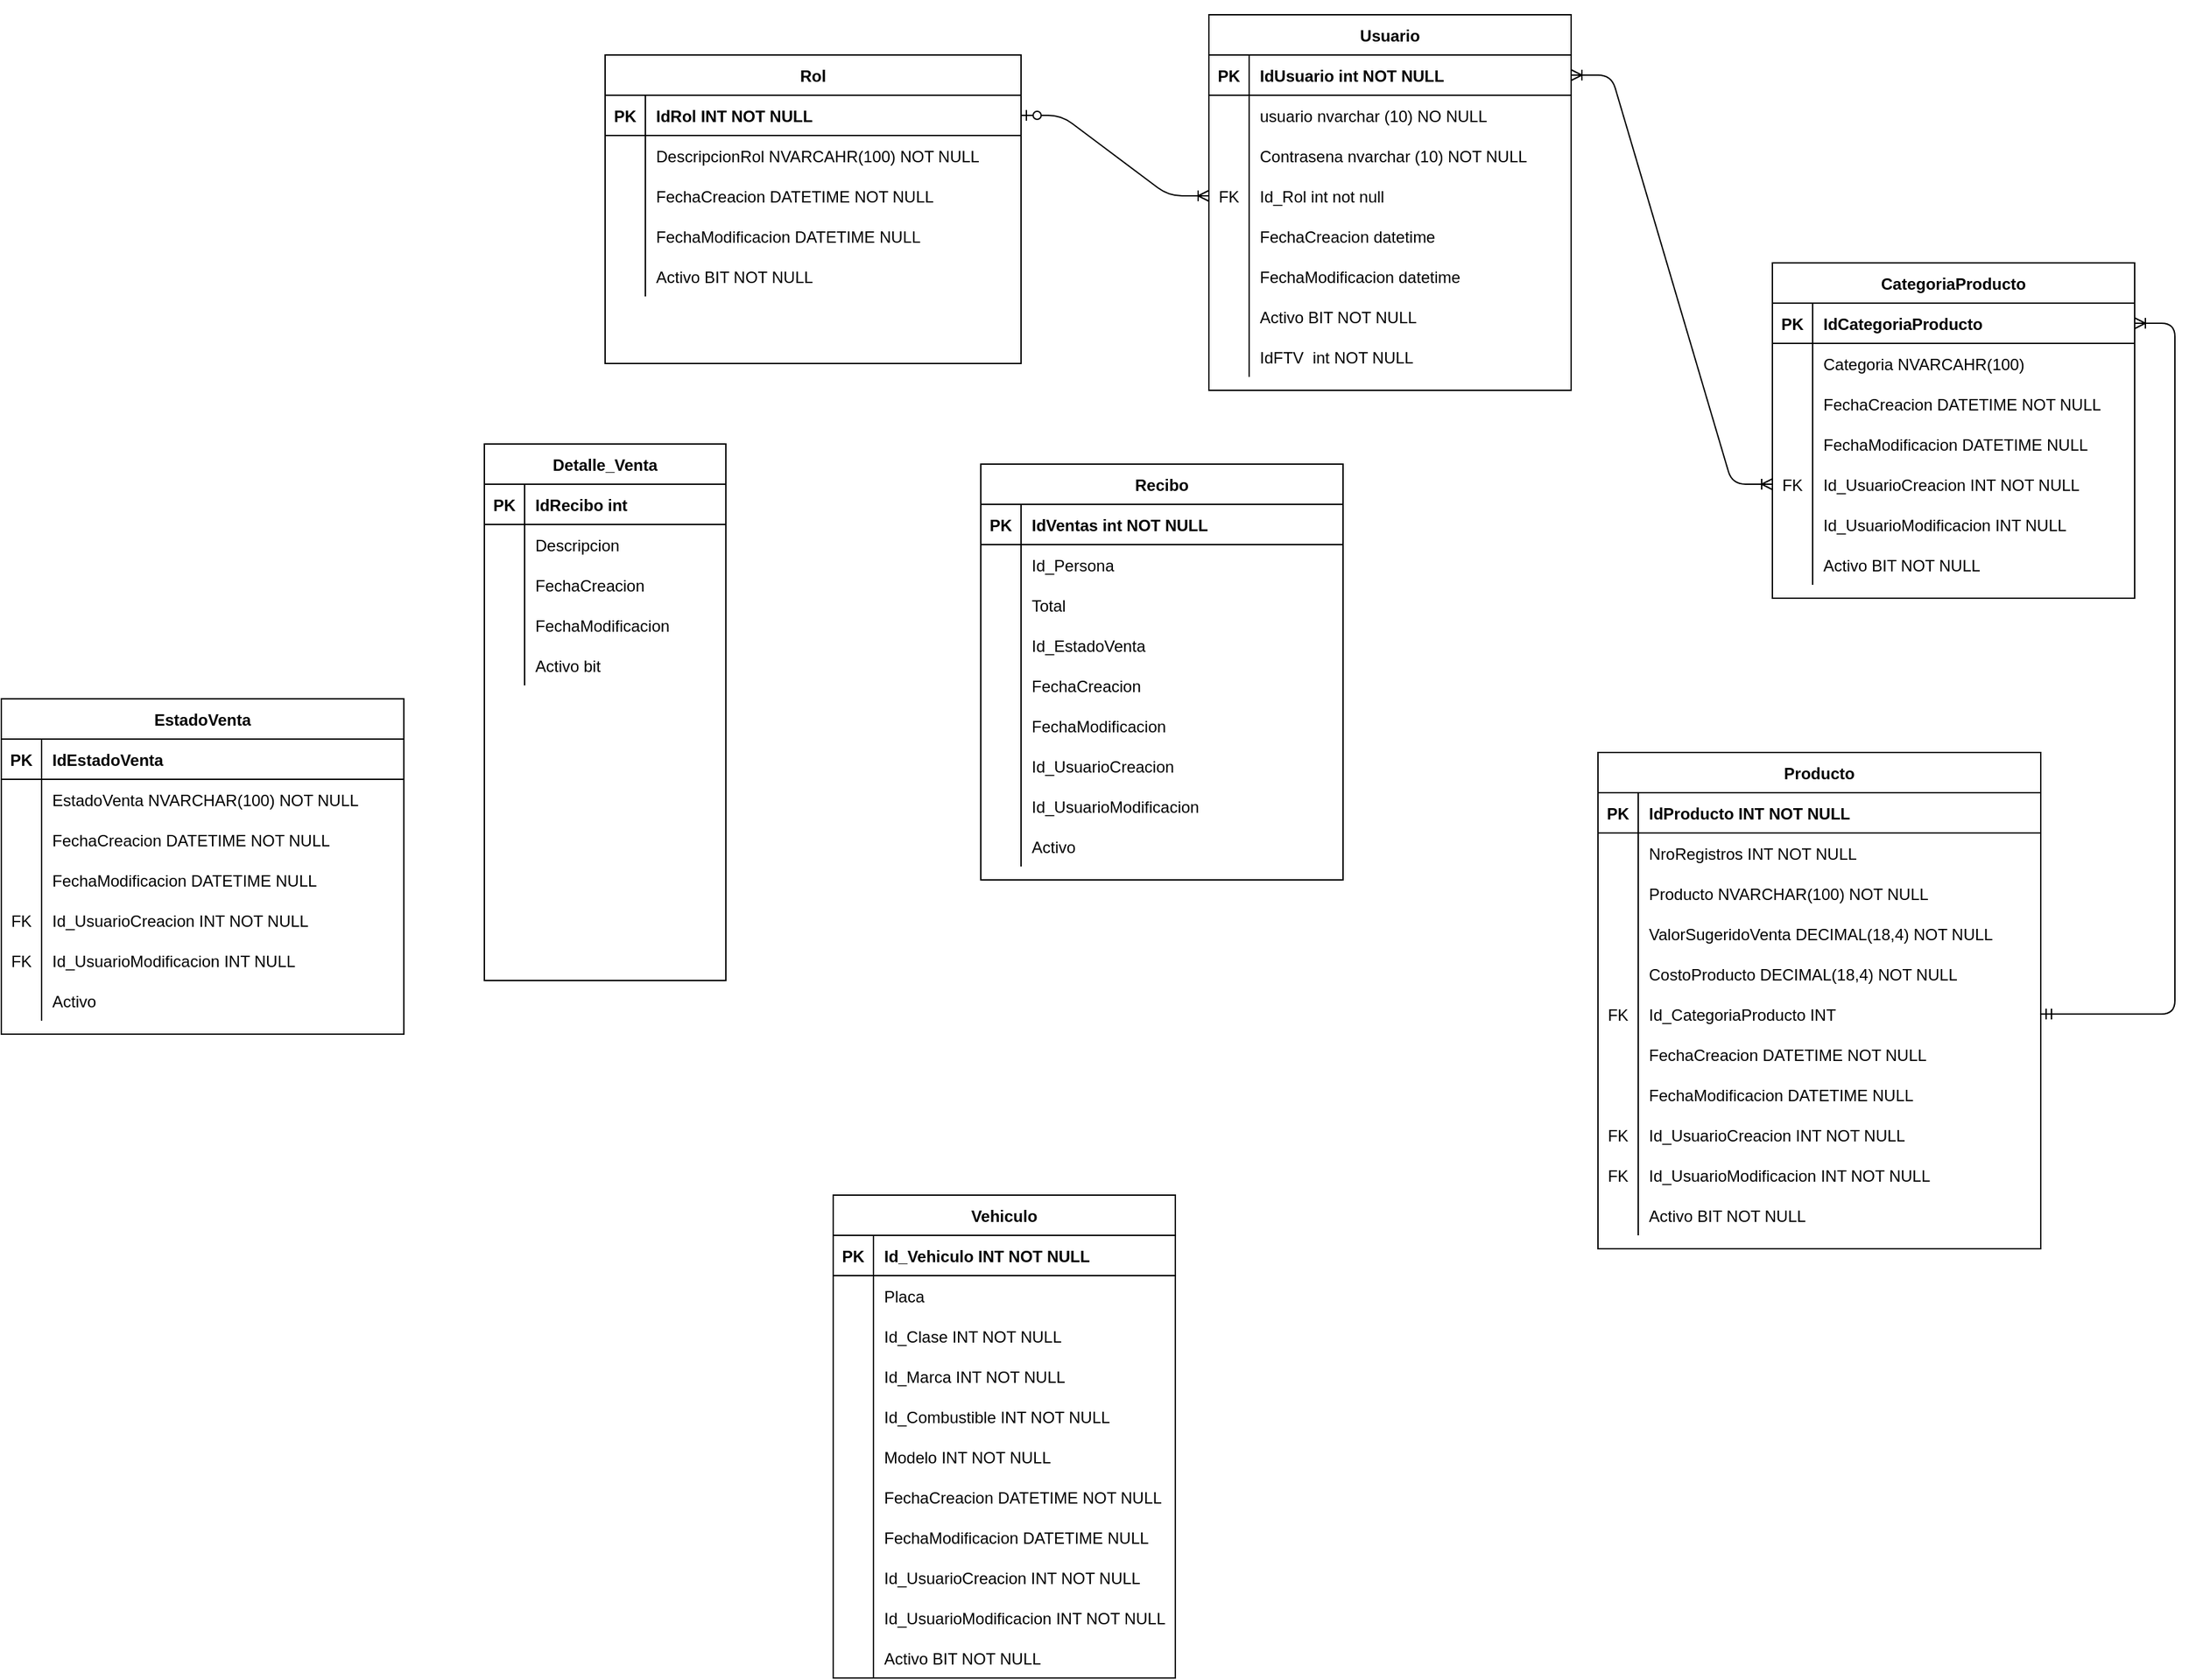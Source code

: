 <mxfile version="14.2.9" type="github">
  <diagram id="R2lEEEUBdFMjLlhIrx00" name="Page-1">
    <mxGraphModel dx="1718" dy="482" grid="1" gridSize="10" guides="1" tooltips="1" connect="1" arrows="1" fold="1" page="1" pageScale="1" pageWidth="850" pageHeight="1100" math="0" shadow="0" extFonts="Permanent Marker^https://fonts.googleapis.com/css?family=Permanent+Marker">
      <root>
        <mxCell id="0" />
        <mxCell id="1" parent="0" />
        <mxCell id="C-vyLk0tnHw3VtMMgP7b-23" value="Usuario" style="shape=table;startSize=30;container=1;collapsible=1;childLayout=tableLayout;fixedRows=1;rowLines=0;fontStyle=1;align=center;resizeLast=1;" parent="1" vertex="1">
          <mxGeometry x="340" y="30" width="270" height="280" as="geometry" />
        </mxCell>
        <mxCell id="C-vyLk0tnHw3VtMMgP7b-24" value="" style="shape=partialRectangle;collapsible=0;dropTarget=0;pointerEvents=0;fillColor=none;points=[[0,0.5],[1,0.5]];portConstraint=eastwest;top=0;left=0;right=0;bottom=1;" parent="C-vyLk0tnHw3VtMMgP7b-23" vertex="1">
          <mxGeometry y="30" width="270" height="30" as="geometry" />
        </mxCell>
        <mxCell id="C-vyLk0tnHw3VtMMgP7b-25" value="PK" style="shape=partialRectangle;overflow=hidden;connectable=0;fillColor=none;top=0;left=0;bottom=0;right=0;fontStyle=1;" parent="C-vyLk0tnHw3VtMMgP7b-24" vertex="1">
          <mxGeometry width="30" height="30" as="geometry" />
        </mxCell>
        <mxCell id="C-vyLk0tnHw3VtMMgP7b-26" value="IdUsuario int NOT NULL " style="shape=partialRectangle;overflow=hidden;connectable=0;fillColor=none;top=0;left=0;bottom=0;right=0;align=left;spacingLeft=6;fontStyle=1;" parent="C-vyLk0tnHw3VtMMgP7b-24" vertex="1">
          <mxGeometry x="30" width="240" height="30" as="geometry" />
        </mxCell>
        <mxCell id="C-vyLk0tnHw3VtMMgP7b-27" value="" style="shape=partialRectangle;collapsible=0;dropTarget=0;pointerEvents=0;fillColor=none;points=[[0,0.5],[1,0.5]];portConstraint=eastwest;top=0;left=0;right=0;bottom=0;" parent="C-vyLk0tnHw3VtMMgP7b-23" vertex="1">
          <mxGeometry y="60" width="270" height="30" as="geometry" />
        </mxCell>
        <mxCell id="C-vyLk0tnHw3VtMMgP7b-28" value="" style="shape=partialRectangle;overflow=hidden;connectable=0;fillColor=none;top=0;left=0;bottom=0;right=0;" parent="C-vyLk0tnHw3VtMMgP7b-27" vertex="1">
          <mxGeometry width="30" height="30" as="geometry" />
        </mxCell>
        <mxCell id="C-vyLk0tnHw3VtMMgP7b-29" value="usuario nvarchar (10) NO NULL" style="shape=partialRectangle;overflow=hidden;connectable=0;fillColor=none;top=0;left=0;bottom=0;right=0;align=left;spacingLeft=6;" parent="C-vyLk0tnHw3VtMMgP7b-27" vertex="1">
          <mxGeometry x="30" width="240" height="30" as="geometry" />
        </mxCell>
        <mxCell id="XPsWDnNVTqpPg8r4XzQB-25" value="" style="shape=partialRectangle;collapsible=0;dropTarget=0;pointerEvents=0;fillColor=none;points=[[0,0.5],[1,0.5]];portConstraint=eastwest;top=0;left=0;right=0;bottom=0;" parent="C-vyLk0tnHw3VtMMgP7b-23" vertex="1">
          <mxGeometry y="90" width="270" height="30" as="geometry" />
        </mxCell>
        <mxCell id="XPsWDnNVTqpPg8r4XzQB-26" value="" style="shape=partialRectangle;overflow=hidden;connectable=0;fillColor=none;top=0;left=0;bottom=0;right=0;" parent="XPsWDnNVTqpPg8r4XzQB-25" vertex="1">
          <mxGeometry width="30" height="30" as="geometry" />
        </mxCell>
        <mxCell id="XPsWDnNVTqpPg8r4XzQB-27" value="Contrasena nvarchar (10) NOT NULL" style="shape=partialRectangle;overflow=hidden;connectable=0;fillColor=none;top=0;left=0;bottom=0;right=0;align=left;spacingLeft=6;" parent="XPsWDnNVTqpPg8r4XzQB-25" vertex="1">
          <mxGeometry x="30" width="240" height="30" as="geometry" />
        </mxCell>
        <mxCell id="XPsWDnNVTqpPg8r4XzQB-28" value="" style="shape=partialRectangle;collapsible=0;dropTarget=0;pointerEvents=0;fillColor=none;points=[[0,0.5],[1,0.5]];portConstraint=eastwest;top=0;left=0;right=0;bottom=0;" parent="C-vyLk0tnHw3VtMMgP7b-23" vertex="1">
          <mxGeometry y="120" width="270" height="30" as="geometry" />
        </mxCell>
        <mxCell id="XPsWDnNVTqpPg8r4XzQB-29" value="FK" style="shape=partialRectangle;overflow=hidden;connectable=0;fillColor=none;top=0;left=0;bottom=0;right=0;" parent="XPsWDnNVTqpPg8r4XzQB-28" vertex="1">
          <mxGeometry width="30" height="30" as="geometry" />
        </mxCell>
        <mxCell id="XPsWDnNVTqpPg8r4XzQB-30" value="Id_Rol int not null" style="shape=partialRectangle;overflow=hidden;connectable=0;fillColor=none;top=0;left=0;bottom=0;right=0;align=left;spacingLeft=6;" parent="XPsWDnNVTqpPg8r4XzQB-28" vertex="1">
          <mxGeometry x="30" width="240" height="30" as="geometry" />
        </mxCell>
        <mxCell id="XPsWDnNVTqpPg8r4XzQB-32" value="" style="shape=partialRectangle;collapsible=0;dropTarget=0;pointerEvents=0;fillColor=none;points=[[0,0.5],[1,0.5]];portConstraint=eastwest;top=0;left=0;right=0;bottom=0;" parent="C-vyLk0tnHw3VtMMgP7b-23" vertex="1">
          <mxGeometry y="150" width="270" height="30" as="geometry" />
        </mxCell>
        <mxCell id="XPsWDnNVTqpPg8r4XzQB-33" value="" style="shape=partialRectangle;overflow=hidden;connectable=0;fillColor=none;top=0;left=0;bottom=0;right=0;" parent="XPsWDnNVTqpPg8r4XzQB-32" vertex="1">
          <mxGeometry width="30" height="30" as="geometry" />
        </mxCell>
        <mxCell id="XPsWDnNVTqpPg8r4XzQB-34" value="FechaCreacion datetime" style="shape=partialRectangle;overflow=hidden;connectable=0;fillColor=none;top=0;left=0;bottom=0;right=0;align=left;spacingLeft=6;" parent="XPsWDnNVTqpPg8r4XzQB-32" vertex="1">
          <mxGeometry x="30" width="240" height="30" as="geometry" />
        </mxCell>
        <mxCell id="4ii9ZVe7hYuOa1aeYBDG-33" value="" style="shape=partialRectangle;collapsible=0;dropTarget=0;pointerEvents=0;fillColor=none;points=[[0,0.5],[1,0.5]];portConstraint=eastwest;top=0;left=0;right=0;bottom=0;" vertex="1" parent="C-vyLk0tnHw3VtMMgP7b-23">
          <mxGeometry y="180" width="270" height="30" as="geometry" />
        </mxCell>
        <mxCell id="4ii9ZVe7hYuOa1aeYBDG-34" value="" style="shape=partialRectangle;overflow=hidden;connectable=0;fillColor=none;top=0;left=0;bottom=0;right=0;" vertex="1" parent="4ii9ZVe7hYuOa1aeYBDG-33">
          <mxGeometry width="30" height="30" as="geometry" />
        </mxCell>
        <mxCell id="4ii9ZVe7hYuOa1aeYBDG-35" value="FechaModificacion datetime" style="shape=partialRectangle;overflow=hidden;connectable=0;fillColor=none;top=0;left=0;bottom=0;right=0;align=left;spacingLeft=6;" vertex="1" parent="4ii9ZVe7hYuOa1aeYBDG-33">
          <mxGeometry x="30" width="240" height="30" as="geometry" />
        </mxCell>
        <mxCell id="4ii9ZVe7hYuOa1aeYBDG-36" value="" style="shape=partialRectangle;collapsible=0;dropTarget=0;pointerEvents=0;fillColor=none;points=[[0,0.5],[1,0.5]];portConstraint=eastwest;top=0;left=0;right=0;bottom=0;" vertex="1" parent="C-vyLk0tnHw3VtMMgP7b-23">
          <mxGeometry y="210" width="270" height="30" as="geometry" />
        </mxCell>
        <mxCell id="4ii9ZVe7hYuOa1aeYBDG-37" value="" style="shape=partialRectangle;overflow=hidden;connectable=0;fillColor=none;top=0;left=0;bottom=0;right=0;" vertex="1" parent="4ii9ZVe7hYuOa1aeYBDG-36">
          <mxGeometry width="30" height="30" as="geometry" />
        </mxCell>
        <mxCell id="4ii9ZVe7hYuOa1aeYBDG-38" value="Activo BIT NOT NULL" style="shape=partialRectangle;overflow=hidden;connectable=0;fillColor=none;top=0;left=0;bottom=0;right=0;align=left;spacingLeft=6;" vertex="1" parent="4ii9ZVe7hYuOa1aeYBDG-36">
          <mxGeometry x="30" width="240" height="30" as="geometry" />
        </mxCell>
        <mxCell id="4ii9ZVe7hYuOa1aeYBDG-39" value="" style="shape=partialRectangle;collapsible=0;dropTarget=0;pointerEvents=0;fillColor=none;points=[[0,0.5],[1,0.5]];portConstraint=eastwest;top=0;left=0;right=0;bottom=0;" vertex="1" parent="C-vyLk0tnHw3VtMMgP7b-23">
          <mxGeometry y="240" width="270" height="30" as="geometry" />
        </mxCell>
        <mxCell id="4ii9ZVe7hYuOa1aeYBDG-40" value="" style="shape=partialRectangle;overflow=hidden;connectable=0;fillColor=none;top=0;left=0;bottom=0;right=0;" vertex="1" parent="4ii9ZVe7hYuOa1aeYBDG-39">
          <mxGeometry width="30" height="30" as="geometry" />
        </mxCell>
        <mxCell id="4ii9ZVe7hYuOa1aeYBDG-41" value="IdFTV  int NOT NULL" style="shape=partialRectangle;overflow=hidden;connectable=0;fillColor=none;top=0;left=0;bottom=0;right=0;align=left;spacingLeft=6;" vertex="1" parent="4ii9ZVe7hYuOa1aeYBDG-39">
          <mxGeometry x="30" width="240" height="30" as="geometry" />
        </mxCell>
        <mxCell id="XPsWDnNVTqpPg8r4XzQB-1" value="Rol" style="shape=table;startSize=30;container=1;collapsible=1;childLayout=tableLayout;fixedRows=1;rowLines=0;fontStyle=1;align=center;resizeLast=1;" parent="1" vertex="1">
          <mxGeometry x="-110" y="60" width="310" height="230" as="geometry" />
        </mxCell>
        <mxCell id="XPsWDnNVTqpPg8r4XzQB-2" value="" style="shape=partialRectangle;collapsible=0;dropTarget=0;pointerEvents=0;fillColor=none;top=0;left=0;bottom=1;right=0;points=[[0,0.5],[1,0.5]];portConstraint=eastwest;" parent="XPsWDnNVTqpPg8r4XzQB-1" vertex="1">
          <mxGeometry y="30" width="310" height="30" as="geometry" />
        </mxCell>
        <mxCell id="XPsWDnNVTqpPg8r4XzQB-3" value="PK" style="shape=partialRectangle;connectable=0;fillColor=none;top=0;left=0;bottom=0;right=0;fontStyle=1;overflow=hidden;" parent="XPsWDnNVTqpPg8r4XzQB-2" vertex="1">
          <mxGeometry width="30" height="30" as="geometry" />
        </mxCell>
        <mxCell id="XPsWDnNVTqpPg8r4XzQB-4" value="IdRol INT NOT NULL" style="shape=partialRectangle;connectable=0;fillColor=none;top=0;left=0;bottom=0;right=0;align=left;spacingLeft=6;fontStyle=1;overflow=hidden;" parent="XPsWDnNVTqpPg8r4XzQB-2" vertex="1">
          <mxGeometry x="30" width="280" height="30" as="geometry" />
        </mxCell>
        <mxCell id="XPsWDnNVTqpPg8r4XzQB-5" value="" style="shape=partialRectangle;collapsible=0;dropTarget=0;pointerEvents=0;fillColor=none;top=0;left=0;bottom=0;right=0;points=[[0,0.5],[1,0.5]];portConstraint=eastwest;" parent="XPsWDnNVTqpPg8r4XzQB-1" vertex="1">
          <mxGeometry y="60" width="310" height="30" as="geometry" />
        </mxCell>
        <mxCell id="XPsWDnNVTqpPg8r4XzQB-6" value="" style="shape=partialRectangle;connectable=0;fillColor=none;top=0;left=0;bottom=0;right=0;editable=1;overflow=hidden;" parent="XPsWDnNVTqpPg8r4XzQB-5" vertex="1">
          <mxGeometry width="30" height="30" as="geometry" />
        </mxCell>
        <mxCell id="XPsWDnNVTqpPg8r4XzQB-7" value="DescripcionRol NVARCAHR(100) NOT NULL" style="shape=partialRectangle;connectable=0;fillColor=none;top=0;left=0;bottom=0;right=0;align=left;spacingLeft=6;overflow=hidden;" parent="XPsWDnNVTqpPg8r4XzQB-5" vertex="1">
          <mxGeometry x="30" width="280" height="30" as="geometry" />
        </mxCell>
        <mxCell id="XPsWDnNVTqpPg8r4XzQB-8" value="" style="shape=partialRectangle;collapsible=0;dropTarget=0;pointerEvents=0;fillColor=none;top=0;left=0;bottom=0;right=0;points=[[0,0.5],[1,0.5]];portConstraint=eastwest;" parent="XPsWDnNVTqpPg8r4XzQB-1" vertex="1">
          <mxGeometry y="90" width="310" height="30" as="geometry" />
        </mxCell>
        <mxCell id="XPsWDnNVTqpPg8r4XzQB-9" value="" style="shape=partialRectangle;connectable=0;fillColor=none;top=0;left=0;bottom=0;right=0;editable=1;overflow=hidden;" parent="XPsWDnNVTqpPg8r4XzQB-8" vertex="1">
          <mxGeometry width="30" height="30" as="geometry" />
        </mxCell>
        <mxCell id="XPsWDnNVTqpPg8r4XzQB-10" value="FechaCreacion DATETIME NOT NULL" style="shape=partialRectangle;connectable=0;fillColor=none;top=0;left=0;bottom=0;right=0;align=left;spacingLeft=6;overflow=hidden;" parent="XPsWDnNVTqpPg8r4XzQB-8" vertex="1">
          <mxGeometry x="30" width="280" height="30" as="geometry" />
        </mxCell>
        <mxCell id="XPsWDnNVTqpPg8r4XzQB-11" value="" style="shape=partialRectangle;collapsible=0;dropTarget=0;pointerEvents=0;fillColor=none;top=0;left=0;bottom=0;right=0;points=[[0,0.5],[1,0.5]];portConstraint=eastwest;" parent="XPsWDnNVTqpPg8r4XzQB-1" vertex="1">
          <mxGeometry y="120" width="310" height="30" as="geometry" />
        </mxCell>
        <mxCell id="XPsWDnNVTqpPg8r4XzQB-12" value="" style="shape=partialRectangle;connectable=0;fillColor=none;top=0;left=0;bottom=0;right=0;editable=1;overflow=hidden;" parent="XPsWDnNVTqpPg8r4XzQB-11" vertex="1">
          <mxGeometry width="30" height="30" as="geometry" />
        </mxCell>
        <mxCell id="XPsWDnNVTqpPg8r4XzQB-13" value="FechaModificacion DATETIME NULL" style="shape=partialRectangle;connectable=0;fillColor=none;top=0;left=0;bottom=0;right=0;align=left;spacingLeft=6;overflow=hidden;" parent="XPsWDnNVTqpPg8r4XzQB-11" vertex="1">
          <mxGeometry x="30" width="280" height="30" as="geometry" />
        </mxCell>
        <mxCell id="XPsWDnNVTqpPg8r4XzQB-21" value="" style="shape=partialRectangle;collapsible=0;dropTarget=0;pointerEvents=0;fillColor=none;top=0;left=0;bottom=0;right=0;points=[[0,0.5],[1,0.5]];portConstraint=eastwest;" parent="XPsWDnNVTqpPg8r4XzQB-1" vertex="1">
          <mxGeometry y="150" width="310" height="30" as="geometry" />
        </mxCell>
        <mxCell id="XPsWDnNVTqpPg8r4XzQB-22" value="" style="shape=partialRectangle;connectable=0;fillColor=none;top=0;left=0;bottom=0;right=0;editable=1;overflow=hidden;" parent="XPsWDnNVTqpPg8r4XzQB-21" vertex="1">
          <mxGeometry width="30" height="30" as="geometry" />
        </mxCell>
        <mxCell id="XPsWDnNVTqpPg8r4XzQB-23" value="Activo BIT NOT NULL" style="shape=partialRectangle;connectable=0;fillColor=none;top=0;left=0;bottom=0;right=0;align=left;spacingLeft=6;overflow=hidden;" parent="XPsWDnNVTqpPg8r4XzQB-21" vertex="1">
          <mxGeometry x="30" width="280" height="30" as="geometry" />
        </mxCell>
        <mxCell id="XPsWDnNVTqpPg8r4XzQB-14" value="" style="shape=partialRectangle;overflow=hidden;connectable=0;fillColor=none;top=0;left=0;bottom=0;right=0;" parent="1" vertex="1">
          <mxGeometry x="120" y="210" width="30" height="30" as="geometry" />
        </mxCell>
        <mxCell id="XPsWDnNVTqpPg8r4XzQB-16" value="" style="shape=partialRectangle;connectable=0;fillColor=none;top=0;left=0;bottom=0;right=0;editable=1;overflow=hidden;" parent="1" vertex="1">
          <mxGeometry x="470" y="280" width="30" height="30" as="geometry" />
        </mxCell>
        <mxCell id="XPsWDnNVTqpPg8r4XzQB-18" value="" style="shape=partialRectangle;overflow=hidden;connectable=0;fillColor=none;top=0;left=0;bottom=0;right=0;" parent="1" vertex="1">
          <mxGeometry x="120" y="240" width="30" height="30" as="geometry" />
        </mxCell>
        <mxCell id="XPsWDnNVTqpPg8r4XzQB-31" value="" style="edgeStyle=entityRelationEdgeStyle;fontSize=12;html=1;endArrow=ERoneToMany;startArrow=ERzeroToOne;" parent="1" source="XPsWDnNVTqpPg8r4XzQB-2" target="XPsWDnNVTqpPg8r4XzQB-28" edge="1">
          <mxGeometry width="100" height="100" relative="1" as="geometry">
            <mxPoint x="206" y="150" as="sourcePoint" />
            <mxPoint x="470" y="200" as="targetPoint" />
          </mxGeometry>
        </mxCell>
        <mxCell id="XPsWDnNVTqpPg8r4XzQB-35" value="" style="shape=partialRectangle;collapsible=0;dropTarget=0;pointerEvents=0;fillColor=none;points=[[0,0.5],[1,0.5]];portConstraint=eastwest;top=0;left=0;right=0;bottom=0;container=0;" parent="1" vertex="1">
          <mxGeometry x="320" y="270" width="270" height="30" as="geometry" />
        </mxCell>
        <mxCell id="VIUluWBBdW0KGijfRYDN-1" value="CategoriaProducto" style="shape=table;startSize=30;container=1;collapsible=1;childLayout=tableLayout;fixedRows=1;rowLines=0;fontStyle=1;align=center;resizeLast=1;" parent="1" vertex="1">
          <mxGeometry x="760" y="215" width="270" height="250" as="geometry" />
        </mxCell>
        <mxCell id="VIUluWBBdW0KGijfRYDN-2" value="" style="shape=partialRectangle;collapsible=0;dropTarget=0;pointerEvents=0;fillColor=none;points=[[0,0.5],[1,0.5]];portConstraint=eastwest;top=0;left=0;right=0;bottom=1;" parent="VIUluWBBdW0KGijfRYDN-1" vertex="1">
          <mxGeometry y="30" width="270" height="30" as="geometry" />
        </mxCell>
        <mxCell id="VIUluWBBdW0KGijfRYDN-3" value="PK" style="shape=partialRectangle;overflow=hidden;connectable=0;fillColor=none;top=0;left=0;bottom=0;right=0;fontStyle=1;" parent="VIUluWBBdW0KGijfRYDN-2" vertex="1">
          <mxGeometry width="30" height="30" as="geometry" />
        </mxCell>
        <mxCell id="VIUluWBBdW0KGijfRYDN-4" value="IdCategoriaProducto" style="shape=partialRectangle;overflow=hidden;connectable=0;fillColor=none;top=0;left=0;bottom=0;right=0;align=left;spacingLeft=6;fontStyle=1;" parent="VIUluWBBdW0KGijfRYDN-2" vertex="1">
          <mxGeometry x="30" width="240" height="30" as="geometry" />
        </mxCell>
        <mxCell id="VIUluWBBdW0KGijfRYDN-8" value="" style="shape=partialRectangle;collapsible=0;dropTarget=0;pointerEvents=0;fillColor=none;points=[[0,0.5],[1,0.5]];portConstraint=eastwest;top=0;left=0;right=0;bottom=0;" parent="VIUluWBBdW0KGijfRYDN-1" vertex="1">
          <mxGeometry y="60" width="270" height="30" as="geometry" />
        </mxCell>
        <mxCell id="VIUluWBBdW0KGijfRYDN-9" value="" style="shape=partialRectangle;overflow=hidden;connectable=0;fillColor=none;top=0;left=0;bottom=0;right=0;" parent="VIUluWBBdW0KGijfRYDN-8" vertex="1">
          <mxGeometry width="30" height="30" as="geometry" />
        </mxCell>
        <mxCell id="VIUluWBBdW0KGijfRYDN-10" value="Categoria NVARCAHR(100)" style="shape=partialRectangle;overflow=hidden;connectable=0;fillColor=none;top=0;left=0;bottom=0;right=0;align=left;spacingLeft=6;" parent="VIUluWBBdW0KGijfRYDN-8" vertex="1">
          <mxGeometry x="30" width="240" height="30" as="geometry" />
        </mxCell>
        <mxCell id="VIUluWBBdW0KGijfRYDN-14" value="" style="shape=partialRectangle;collapsible=0;dropTarget=0;pointerEvents=0;fillColor=none;points=[[0,0.5],[1,0.5]];portConstraint=eastwest;top=0;left=0;right=0;bottom=0;" parent="VIUluWBBdW0KGijfRYDN-1" vertex="1">
          <mxGeometry y="90" width="270" height="30" as="geometry" />
        </mxCell>
        <mxCell id="VIUluWBBdW0KGijfRYDN-15" value="" style="shape=partialRectangle;overflow=hidden;connectable=0;fillColor=none;top=0;left=0;bottom=0;right=0;" parent="VIUluWBBdW0KGijfRYDN-14" vertex="1">
          <mxGeometry width="30" height="30" as="geometry" />
        </mxCell>
        <mxCell id="VIUluWBBdW0KGijfRYDN-16" value="FechaCreacion DATETIME NOT NULL" style="shape=partialRectangle;overflow=hidden;connectable=0;fillColor=none;top=0;left=0;bottom=0;right=0;align=left;spacingLeft=6;" parent="VIUluWBBdW0KGijfRYDN-14" vertex="1">
          <mxGeometry x="30" width="240" height="30" as="geometry" />
        </mxCell>
        <mxCell id="4ii9ZVe7hYuOa1aeYBDG-4" value="" style="shape=partialRectangle;collapsible=0;dropTarget=0;pointerEvents=0;fillColor=none;points=[[0,0.5],[1,0.5]];portConstraint=eastwest;top=0;left=0;right=0;bottom=0;" vertex="1" parent="VIUluWBBdW0KGijfRYDN-1">
          <mxGeometry y="120" width="270" height="30" as="geometry" />
        </mxCell>
        <mxCell id="4ii9ZVe7hYuOa1aeYBDG-5" value="" style="shape=partialRectangle;overflow=hidden;connectable=0;fillColor=none;top=0;left=0;bottom=0;right=0;" vertex="1" parent="4ii9ZVe7hYuOa1aeYBDG-4">
          <mxGeometry width="30" height="30" as="geometry" />
        </mxCell>
        <mxCell id="4ii9ZVe7hYuOa1aeYBDG-6" value="FechaModificacion DATETIME NULL" style="shape=partialRectangle;overflow=hidden;connectable=0;fillColor=none;top=0;left=0;bottom=0;right=0;align=left;spacingLeft=6;" vertex="1" parent="4ii9ZVe7hYuOa1aeYBDG-4">
          <mxGeometry x="30" width="240" height="30" as="geometry" />
        </mxCell>
        <mxCell id="VIUluWBBdW0KGijfRYDN-11" value="" style="shape=partialRectangle;collapsible=0;dropTarget=0;pointerEvents=0;fillColor=none;points=[[0,0.5],[1,0.5]];portConstraint=eastwest;top=0;left=0;right=0;bottom=0;" parent="VIUluWBBdW0KGijfRYDN-1" vertex="1">
          <mxGeometry y="150" width="270" height="30" as="geometry" />
        </mxCell>
        <mxCell id="VIUluWBBdW0KGijfRYDN-12" value="FK" style="shape=partialRectangle;overflow=hidden;connectable=0;fillColor=none;top=0;left=0;bottom=0;right=0;" parent="VIUluWBBdW0KGijfRYDN-11" vertex="1">
          <mxGeometry width="30" height="30" as="geometry" />
        </mxCell>
        <mxCell id="VIUluWBBdW0KGijfRYDN-13" value="Id_UsuarioCreacion INT NOT NULL" style="shape=partialRectangle;overflow=hidden;connectable=0;fillColor=none;top=0;left=0;bottom=0;right=0;align=left;spacingLeft=6;" parent="VIUluWBBdW0KGijfRYDN-11" vertex="1">
          <mxGeometry x="30" width="240" height="30" as="geometry" />
        </mxCell>
        <mxCell id="4ii9ZVe7hYuOa1aeYBDG-1" value="" style="shape=partialRectangle;collapsible=0;dropTarget=0;pointerEvents=0;fillColor=none;points=[[0,0.5],[1,0.5]];portConstraint=eastwest;top=0;left=0;right=0;bottom=0;" vertex="1" parent="VIUluWBBdW0KGijfRYDN-1">
          <mxGeometry y="180" width="270" height="30" as="geometry" />
        </mxCell>
        <mxCell id="4ii9ZVe7hYuOa1aeYBDG-2" value="" style="shape=partialRectangle;overflow=hidden;connectable=0;fillColor=none;top=0;left=0;bottom=0;right=0;" vertex="1" parent="4ii9ZVe7hYuOa1aeYBDG-1">
          <mxGeometry width="30" height="30" as="geometry" />
        </mxCell>
        <mxCell id="4ii9ZVe7hYuOa1aeYBDG-3" value="Id_UsuarioModificacion INT NULL" style="shape=partialRectangle;overflow=hidden;connectable=0;fillColor=none;top=0;left=0;bottom=0;right=0;align=left;spacingLeft=6;" vertex="1" parent="4ii9ZVe7hYuOa1aeYBDG-1">
          <mxGeometry x="30" width="240" height="30" as="geometry" />
        </mxCell>
        <mxCell id="4ii9ZVe7hYuOa1aeYBDG-7" value="" style="shape=partialRectangle;collapsible=0;dropTarget=0;pointerEvents=0;fillColor=none;points=[[0,0.5],[1,0.5]];portConstraint=eastwest;top=0;left=0;right=0;bottom=0;" vertex="1" parent="VIUluWBBdW0KGijfRYDN-1">
          <mxGeometry y="210" width="270" height="30" as="geometry" />
        </mxCell>
        <mxCell id="4ii9ZVe7hYuOa1aeYBDG-8" value="" style="shape=partialRectangle;overflow=hidden;connectable=0;fillColor=none;top=0;left=0;bottom=0;right=0;" vertex="1" parent="4ii9ZVe7hYuOa1aeYBDG-7">
          <mxGeometry width="30" height="30" as="geometry" />
        </mxCell>
        <mxCell id="4ii9ZVe7hYuOa1aeYBDG-9" value="Activo BIT NOT NULL" style="shape=partialRectangle;overflow=hidden;connectable=0;fillColor=none;top=0;left=0;bottom=0;right=0;align=left;spacingLeft=6;" vertex="1" parent="4ii9ZVe7hYuOa1aeYBDG-7">
          <mxGeometry x="30" width="240" height="30" as="geometry" />
        </mxCell>
        <mxCell id="VIUluWBBdW0KGijfRYDN-19" value="" style="edgeStyle=entityRelationEdgeStyle;fontSize=12;html=1;endArrow=ERoneToMany;startArrow=ERoneToMany;exitX=1;exitY=0.5;exitDx=0;exitDy=0;startFill=0;" parent="1" source="C-vyLk0tnHw3VtMMgP7b-24" target="VIUluWBBdW0KGijfRYDN-11" edge="1">
          <mxGeometry width="100" height="100" relative="1" as="geometry">
            <mxPoint x="580.0" y="150.0" as="sourcePoint" />
            <mxPoint x="640" y="370" as="targetPoint" />
          </mxGeometry>
        </mxCell>
        <mxCell id="jLu7cjNIKmtrFTa0McVo-1" value="Producto" style="shape=table;startSize=30;container=1;collapsible=1;childLayout=tableLayout;fixedRows=1;rowLines=0;fontStyle=1;align=center;resizeLast=1;" parent="1" vertex="1">
          <mxGeometry x="630" y="580" width="330" height="370" as="geometry" />
        </mxCell>
        <mxCell id="jLu7cjNIKmtrFTa0McVo-2" value="" style="shape=partialRectangle;collapsible=0;dropTarget=0;pointerEvents=0;fillColor=none;points=[[0,0.5],[1,0.5]];portConstraint=eastwest;top=0;left=0;right=0;bottom=1;" parent="jLu7cjNIKmtrFTa0McVo-1" vertex="1">
          <mxGeometry y="30" width="330" height="30" as="geometry" />
        </mxCell>
        <mxCell id="jLu7cjNIKmtrFTa0McVo-3" value="PK" style="shape=partialRectangle;overflow=hidden;connectable=0;fillColor=none;top=0;left=0;bottom=0;right=0;fontStyle=1;" parent="jLu7cjNIKmtrFTa0McVo-2" vertex="1">
          <mxGeometry width="30" height="30" as="geometry" />
        </mxCell>
        <mxCell id="jLu7cjNIKmtrFTa0McVo-4" value="IdProducto INT NOT NULL" style="shape=partialRectangle;overflow=hidden;connectable=0;fillColor=none;top=0;left=0;bottom=0;right=0;align=left;spacingLeft=6;fontStyle=1;" parent="jLu7cjNIKmtrFTa0McVo-2" vertex="1">
          <mxGeometry x="30" width="300" height="30" as="geometry" />
        </mxCell>
        <mxCell id="jLu7cjNIKmtrFTa0McVo-5" value="" style="shape=partialRectangle;collapsible=0;dropTarget=0;pointerEvents=0;fillColor=none;points=[[0,0.5],[1,0.5]];portConstraint=eastwest;top=0;left=0;right=0;bottom=0;" parent="jLu7cjNIKmtrFTa0McVo-1" vertex="1">
          <mxGeometry y="60" width="330" height="30" as="geometry" />
        </mxCell>
        <mxCell id="jLu7cjNIKmtrFTa0McVo-6" value="" style="shape=partialRectangle;overflow=hidden;connectable=0;fillColor=none;top=0;left=0;bottom=0;right=0;" parent="jLu7cjNIKmtrFTa0McVo-5" vertex="1">
          <mxGeometry width="30" height="30" as="geometry" />
        </mxCell>
        <mxCell id="jLu7cjNIKmtrFTa0McVo-7" value="NroRegistros INT NOT NULL" style="shape=partialRectangle;overflow=hidden;connectable=0;fillColor=none;top=0;left=0;bottom=0;right=0;align=left;spacingLeft=6;" parent="jLu7cjNIKmtrFTa0McVo-5" vertex="1">
          <mxGeometry x="30" width="300" height="30" as="geometry" />
        </mxCell>
        <mxCell id="4ii9ZVe7hYuOa1aeYBDG-10" value="" style="shape=partialRectangle;collapsible=0;dropTarget=0;pointerEvents=0;fillColor=none;points=[[0,0.5],[1,0.5]];portConstraint=eastwest;top=0;left=0;right=0;bottom=0;" vertex="1" parent="jLu7cjNIKmtrFTa0McVo-1">
          <mxGeometry y="90" width="330" height="30" as="geometry" />
        </mxCell>
        <mxCell id="4ii9ZVe7hYuOa1aeYBDG-11" value="" style="shape=partialRectangle;overflow=hidden;connectable=0;fillColor=none;top=0;left=0;bottom=0;right=0;" vertex="1" parent="4ii9ZVe7hYuOa1aeYBDG-10">
          <mxGeometry width="30" height="30" as="geometry" />
        </mxCell>
        <mxCell id="4ii9ZVe7hYuOa1aeYBDG-12" value="Producto NVARCHAR(100) NOT NULL" style="shape=partialRectangle;overflow=hidden;connectable=0;fillColor=none;top=0;left=0;bottom=0;right=0;align=left;spacingLeft=6;" vertex="1" parent="4ii9ZVe7hYuOa1aeYBDG-10">
          <mxGeometry x="30" width="300" height="30" as="geometry" />
        </mxCell>
        <mxCell id="4ii9ZVe7hYuOa1aeYBDG-26" value="" style="shape=partialRectangle;collapsible=0;dropTarget=0;pointerEvents=0;fillColor=none;points=[[0,0.5],[1,0.5]];portConstraint=eastwest;top=0;left=0;right=0;bottom=0;" vertex="1" parent="jLu7cjNIKmtrFTa0McVo-1">
          <mxGeometry y="120" width="330" height="30" as="geometry" />
        </mxCell>
        <mxCell id="4ii9ZVe7hYuOa1aeYBDG-27" value="" style="shape=partialRectangle;overflow=hidden;connectable=0;fillColor=none;top=0;left=0;bottom=0;right=0;" vertex="1" parent="4ii9ZVe7hYuOa1aeYBDG-26">
          <mxGeometry width="30" height="30" as="geometry" />
        </mxCell>
        <mxCell id="4ii9ZVe7hYuOa1aeYBDG-28" value="ValorSugeridoVenta DECIMAL(18,4) NOT NULL" style="shape=partialRectangle;overflow=hidden;connectable=0;fillColor=none;top=0;left=0;bottom=0;right=0;align=left;spacingLeft=6;" vertex="1" parent="4ii9ZVe7hYuOa1aeYBDG-26">
          <mxGeometry x="30" width="300" height="30" as="geometry" />
        </mxCell>
        <mxCell id="4ii9ZVe7hYuOa1aeYBDG-29" value="" style="shape=partialRectangle;collapsible=0;dropTarget=0;pointerEvents=0;fillColor=none;points=[[0,0.5],[1,0.5]];portConstraint=eastwest;top=0;left=0;right=0;bottom=0;" vertex="1" parent="jLu7cjNIKmtrFTa0McVo-1">
          <mxGeometry y="150" width="330" height="30" as="geometry" />
        </mxCell>
        <mxCell id="4ii9ZVe7hYuOa1aeYBDG-30" value="" style="shape=partialRectangle;overflow=hidden;connectable=0;fillColor=none;top=0;left=0;bottom=0;right=0;" vertex="1" parent="4ii9ZVe7hYuOa1aeYBDG-29">
          <mxGeometry width="30" height="30" as="geometry" />
        </mxCell>
        <mxCell id="4ii9ZVe7hYuOa1aeYBDG-31" value="CostoProducto DECIMAL(18,4) NOT NULL" style="shape=partialRectangle;overflow=hidden;connectable=0;fillColor=none;top=0;left=0;bottom=0;right=0;align=left;spacingLeft=6;" vertex="1" parent="4ii9ZVe7hYuOa1aeYBDG-29">
          <mxGeometry x="30" width="300" height="30" as="geometry" />
        </mxCell>
        <mxCell id="4ii9ZVe7hYuOa1aeYBDG-22" value="" style="shape=partialRectangle;collapsible=0;dropTarget=0;pointerEvents=0;fillColor=none;points=[[0,0.5],[1,0.5]];portConstraint=eastwest;top=0;left=0;right=0;bottom=0;" vertex="1" parent="jLu7cjNIKmtrFTa0McVo-1">
          <mxGeometry y="180" width="330" height="30" as="geometry" />
        </mxCell>
        <mxCell id="4ii9ZVe7hYuOa1aeYBDG-23" value="FK" style="shape=partialRectangle;overflow=hidden;connectable=0;fillColor=none;top=0;left=0;bottom=0;right=0;" vertex="1" parent="4ii9ZVe7hYuOa1aeYBDG-22">
          <mxGeometry width="30" height="30" as="geometry" />
        </mxCell>
        <mxCell id="4ii9ZVe7hYuOa1aeYBDG-24" value="Id_CategoriaProducto INT" style="shape=partialRectangle;overflow=hidden;connectable=0;fillColor=none;top=0;left=0;bottom=0;right=0;align=left;spacingLeft=6;" vertex="1" parent="4ii9ZVe7hYuOa1aeYBDG-22">
          <mxGeometry x="30" width="300" height="30" as="geometry" />
        </mxCell>
        <mxCell id="jLu7cjNIKmtrFTa0McVo-8" value="" style="shape=partialRectangle;collapsible=0;dropTarget=0;pointerEvents=0;fillColor=none;points=[[0,0.5],[1,0.5]];portConstraint=eastwest;top=0;left=0;right=0;bottom=0;" parent="jLu7cjNIKmtrFTa0McVo-1" vertex="1">
          <mxGeometry y="210" width="330" height="30" as="geometry" />
        </mxCell>
        <mxCell id="jLu7cjNIKmtrFTa0McVo-9" value="" style="shape=partialRectangle;overflow=hidden;connectable=0;fillColor=none;top=0;left=0;bottom=0;right=0;" parent="jLu7cjNIKmtrFTa0McVo-8" vertex="1">
          <mxGeometry width="30" height="30" as="geometry" />
        </mxCell>
        <mxCell id="jLu7cjNIKmtrFTa0McVo-10" value="FechaCreacion DATETIME NOT NULL" style="shape=partialRectangle;overflow=hidden;connectable=0;fillColor=none;top=0;left=0;bottom=0;right=0;align=left;spacingLeft=6;" parent="jLu7cjNIKmtrFTa0McVo-8" vertex="1">
          <mxGeometry x="30" width="300" height="30" as="geometry" />
        </mxCell>
        <mxCell id="jLu7cjNIKmtrFTa0McVo-14" value="" style="shape=partialRectangle;collapsible=0;dropTarget=0;pointerEvents=0;fillColor=none;points=[[0,0.5],[1,0.5]];portConstraint=eastwest;top=0;left=0;right=0;bottom=0;" parent="jLu7cjNIKmtrFTa0McVo-1" vertex="1">
          <mxGeometry y="240" width="330" height="30" as="geometry" />
        </mxCell>
        <mxCell id="jLu7cjNIKmtrFTa0McVo-15" value="" style="shape=partialRectangle;overflow=hidden;connectable=0;fillColor=none;top=0;left=0;bottom=0;right=0;" parent="jLu7cjNIKmtrFTa0McVo-14" vertex="1">
          <mxGeometry width="30" height="30" as="geometry" />
        </mxCell>
        <mxCell id="jLu7cjNIKmtrFTa0McVo-16" value="FechaModificacion DATETIME NULL" style="shape=partialRectangle;overflow=hidden;connectable=0;fillColor=none;top=0;left=0;bottom=0;right=0;align=left;spacingLeft=6;" parent="jLu7cjNIKmtrFTa0McVo-14" vertex="1">
          <mxGeometry x="30" width="300" height="30" as="geometry" />
        </mxCell>
        <mxCell id="4ii9ZVe7hYuOa1aeYBDG-13" value="" style="shape=partialRectangle;collapsible=0;dropTarget=0;pointerEvents=0;fillColor=none;points=[[0,0.5],[1,0.5]];portConstraint=eastwest;top=0;left=0;right=0;bottom=0;" vertex="1" parent="jLu7cjNIKmtrFTa0McVo-1">
          <mxGeometry y="270" width="330" height="30" as="geometry" />
        </mxCell>
        <mxCell id="4ii9ZVe7hYuOa1aeYBDG-14" value="FK" style="shape=partialRectangle;overflow=hidden;connectable=0;fillColor=none;top=0;left=0;bottom=0;right=0;" vertex="1" parent="4ii9ZVe7hYuOa1aeYBDG-13">
          <mxGeometry width="30" height="30" as="geometry" />
        </mxCell>
        <mxCell id="4ii9ZVe7hYuOa1aeYBDG-15" value="Id_UsuarioCreacion INT NOT NULL" style="shape=partialRectangle;overflow=hidden;connectable=0;fillColor=none;top=0;left=0;bottom=0;right=0;align=left;spacingLeft=6;" vertex="1" parent="4ii9ZVe7hYuOa1aeYBDG-13">
          <mxGeometry x="30" width="300" height="30" as="geometry" />
        </mxCell>
        <mxCell id="4ii9ZVe7hYuOa1aeYBDG-16" value="" style="shape=partialRectangle;collapsible=0;dropTarget=0;pointerEvents=0;fillColor=none;points=[[0,0.5],[1,0.5]];portConstraint=eastwest;top=0;left=0;right=0;bottom=0;" vertex="1" parent="jLu7cjNIKmtrFTa0McVo-1">
          <mxGeometry y="300" width="330" height="30" as="geometry" />
        </mxCell>
        <mxCell id="4ii9ZVe7hYuOa1aeYBDG-17" value="FK" style="shape=partialRectangle;overflow=hidden;connectable=0;fillColor=none;top=0;left=0;bottom=0;right=0;" vertex="1" parent="4ii9ZVe7hYuOa1aeYBDG-16">
          <mxGeometry width="30" height="30" as="geometry" />
        </mxCell>
        <mxCell id="4ii9ZVe7hYuOa1aeYBDG-18" value="Id_UsuarioModificacion INT NOT NULL" style="shape=partialRectangle;overflow=hidden;connectable=0;fillColor=none;top=0;left=0;bottom=0;right=0;align=left;spacingLeft=6;" vertex="1" parent="4ii9ZVe7hYuOa1aeYBDG-16">
          <mxGeometry x="30" width="300" height="30" as="geometry" />
        </mxCell>
        <mxCell id="4ii9ZVe7hYuOa1aeYBDG-19" value="" style="shape=partialRectangle;collapsible=0;dropTarget=0;pointerEvents=0;fillColor=none;points=[[0,0.5],[1,0.5]];portConstraint=eastwest;top=0;left=0;right=0;bottom=0;" vertex="1" parent="jLu7cjNIKmtrFTa0McVo-1">
          <mxGeometry y="330" width="330" height="30" as="geometry" />
        </mxCell>
        <mxCell id="4ii9ZVe7hYuOa1aeYBDG-20" value="" style="shape=partialRectangle;overflow=hidden;connectable=0;fillColor=none;top=0;left=0;bottom=0;right=0;" vertex="1" parent="4ii9ZVe7hYuOa1aeYBDG-19">
          <mxGeometry width="30" height="30" as="geometry" />
        </mxCell>
        <mxCell id="4ii9ZVe7hYuOa1aeYBDG-21" value="Activo BIT NOT NULL" style="shape=partialRectangle;overflow=hidden;connectable=0;fillColor=none;top=0;left=0;bottom=0;right=0;align=left;spacingLeft=6;" vertex="1" parent="4ii9ZVe7hYuOa1aeYBDG-19">
          <mxGeometry x="30" width="300" height="30" as="geometry" />
        </mxCell>
        <mxCell id="jLu7cjNIKmtrFTa0McVo-17" value="" style="shape=partialRectangle;collapsible=0;dropTarget=0;pointerEvents=0;fillColor=none;points=[[0,0.5],[1,0.5]];portConstraint=eastwest;top=0;left=0;right=0;bottom=0;" parent="1" vertex="1">
          <mxGeometry x="770" y="50" width="270" height="30" as="geometry" />
        </mxCell>
        <mxCell id="jLu7cjNIKmtrFTa0McVo-18" value="" style="shape=partialRectangle;overflow=hidden;connectable=0;fillColor=none;top=0;left=0;bottom=0;right=0;" parent="jLu7cjNIKmtrFTa0McVo-17" vertex="1">
          <mxGeometry x="-60" y="-30" width="30" height="30" as="geometry" />
        </mxCell>
        <mxCell id="XPsWDnNVTqpPg8r4XzQB-36" value="" style="shape=partialRectangle;overflow=hidden;connectable=0;fillColor=none;top=0;left=0;bottom=0;right=0;" parent="1" vertex="1">
          <mxGeometry x="320" y="270" width="30" height="30" as="geometry" />
        </mxCell>
        <mxCell id="jLu7cjNIKmtrFTa0McVo-47" value="Detalle_Venta" style="shape=table;startSize=30;container=1;collapsible=1;childLayout=tableLayout;fixedRows=1;rowLines=0;fontStyle=1;align=center;resizeLast=1;" parent="1" vertex="1">
          <mxGeometry x="-200" y="350" width="180" height="400" as="geometry" />
        </mxCell>
        <mxCell id="jLu7cjNIKmtrFTa0McVo-48" value="" style="shape=partialRectangle;collapsible=0;dropTarget=0;pointerEvents=0;fillColor=none;top=0;left=0;bottom=1;right=0;points=[[0,0.5],[1,0.5]];portConstraint=eastwest;" parent="jLu7cjNIKmtrFTa0McVo-47" vertex="1">
          <mxGeometry y="30" width="180" height="30" as="geometry" />
        </mxCell>
        <mxCell id="jLu7cjNIKmtrFTa0McVo-49" value="PK" style="shape=partialRectangle;connectable=0;fillColor=none;top=0;left=0;bottom=0;right=0;fontStyle=1;overflow=hidden;" parent="jLu7cjNIKmtrFTa0McVo-48" vertex="1">
          <mxGeometry width="30" height="30" as="geometry" />
        </mxCell>
        <mxCell id="jLu7cjNIKmtrFTa0McVo-50" value="IdRecibo int" style="shape=partialRectangle;connectable=0;fillColor=none;top=0;left=0;bottom=0;right=0;align=left;spacingLeft=6;fontStyle=1;overflow=hidden;" parent="jLu7cjNIKmtrFTa0McVo-48" vertex="1">
          <mxGeometry x="30" width="150" height="30" as="geometry" />
        </mxCell>
        <mxCell id="jLu7cjNIKmtrFTa0McVo-51" value="" style="shape=partialRectangle;collapsible=0;dropTarget=0;pointerEvents=0;fillColor=none;top=0;left=0;bottom=0;right=0;points=[[0,0.5],[1,0.5]];portConstraint=eastwest;" parent="jLu7cjNIKmtrFTa0McVo-47" vertex="1">
          <mxGeometry y="60" width="180" height="30" as="geometry" />
        </mxCell>
        <mxCell id="jLu7cjNIKmtrFTa0McVo-52" value="" style="shape=partialRectangle;connectable=0;fillColor=none;top=0;left=0;bottom=0;right=0;editable=1;overflow=hidden;" parent="jLu7cjNIKmtrFTa0McVo-51" vertex="1">
          <mxGeometry width="30" height="30" as="geometry" />
        </mxCell>
        <mxCell id="jLu7cjNIKmtrFTa0McVo-53" value="Descripcion" style="shape=partialRectangle;connectable=0;fillColor=none;top=0;left=0;bottom=0;right=0;align=left;spacingLeft=6;overflow=hidden;" parent="jLu7cjNIKmtrFTa0McVo-51" vertex="1">
          <mxGeometry x="30" width="150" height="30" as="geometry" />
        </mxCell>
        <mxCell id="jLu7cjNIKmtrFTa0McVo-54" value="" style="shape=partialRectangle;collapsible=0;dropTarget=0;pointerEvents=0;fillColor=none;top=0;left=0;bottom=0;right=0;points=[[0,0.5],[1,0.5]];portConstraint=eastwest;" parent="jLu7cjNIKmtrFTa0McVo-47" vertex="1">
          <mxGeometry y="90" width="180" height="30" as="geometry" />
        </mxCell>
        <mxCell id="jLu7cjNIKmtrFTa0McVo-55" value="" style="shape=partialRectangle;connectable=0;fillColor=none;top=0;left=0;bottom=0;right=0;editable=1;overflow=hidden;" parent="jLu7cjNIKmtrFTa0McVo-54" vertex="1">
          <mxGeometry width="30" height="30" as="geometry" />
        </mxCell>
        <mxCell id="jLu7cjNIKmtrFTa0McVo-56" value="FechaCreacion" style="shape=partialRectangle;connectable=0;fillColor=none;top=0;left=0;bottom=0;right=0;align=left;spacingLeft=6;overflow=hidden;" parent="jLu7cjNIKmtrFTa0McVo-54" vertex="1">
          <mxGeometry x="30" width="150" height="30" as="geometry" />
        </mxCell>
        <mxCell id="jLu7cjNIKmtrFTa0McVo-57" value="" style="shape=partialRectangle;collapsible=0;dropTarget=0;pointerEvents=0;fillColor=none;top=0;left=0;bottom=0;right=0;points=[[0,0.5],[1,0.5]];portConstraint=eastwest;" parent="jLu7cjNIKmtrFTa0McVo-47" vertex="1">
          <mxGeometry y="120" width="180" height="30" as="geometry" />
        </mxCell>
        <mxCell id="jLu7cjNIKmtrFTa0McVo-58" value="" style="shape=partialRectangle;connectable=0;fillColor=none;top=0;left=0;bottom=0;right=0;editable=1;overflow=hidden;" parent="jLu7cjNIKmtrFTa0McVo-57" vertex="1">
          <mxGeometry width="30" height="30" as="geometry" />
        </mxCell>
        <mxCell id="jLu7cjNIKmtrFTa0McVo-59" value="FechaModificacion" style="shape=partialRectangle;connectable=0;fillColor=none;top=0;left=0;bottom=0;right=0;align=left;spacingLeft=6;overflow=hidden;" parent="jLu7cjNIKmtrFTa0McVo-57" vertex="1">
          <mxGeometry x="30" width="150" height="30" as="geometry" />
        </mxCell>
        <mxCell id="jLu7cjNIKmtrFTa0McVo-60" value="" style="shape=partialRectangle;collapsible=0;dropTarget=0;pointerEvents=0;fillColor=none;top=0;left=0;bottom=0;right=0;points=[[0,0.5],[1,0.5]];portConstraint=eastwest;" parent="jLu7cjNIKmtrFTa0McVo-47" vertex="1">
          <mxGeometry y="150" width="180" height="30" as="geometry" />
        </mxCell>
        <mxCell id="jLu7cjNIKmtrFTa0McVo-61" value="" style="shape=partialRectangle;connectable=0;fillColor=none;top=0;left=0;bottom=0;right=0;editable=1;overflow=hidden;" parent="jLu7cjNIKmtrFTa0McVo-60" vertex="1">
          <mxGeometry width="30" height="30" as="geometry" />
        </mxCell>
        <mxCell id="jLu7cjNIKmtrFTa0McVo-62" value="Activo bit" style="shape=partialRectangle;connectable=0;fillColor=none;top=0;left=0;bottom=0;right=0;align=left;spacingLeft=6;overflow=hidden;" parent="jLu7cjNIKmtrFTa0McVo-60" vertex="1">
          <mxGeometry x="30" width="150" height="30" as="geometry" />
        </mxCell>
        <mxCell id="4ii9ZVe7hYuOa1aeYBDG-25" value="" style="edgeStyle=entityRelationEdgeStyle;fontSize=12;html=1;endArrow=ERoneToMany;startArrow=ERmandOne;" edge="1" parent="1" source="4ii9ZVe7hYuOa1aeYBDG-22" target="VIUluWBBdW0KGijfRYDN-2">
          <mxGeometry width="100" height="100" relative="1" as="geometry">
            <mxPoint x="680" y="590" as="sourcePoint" />
            <mxPoint x="780" y="490" as="targetPoint" />
          </mxGeometry>
        </mxCell>
        <mxCell id="4ii9ZVe7hYuOa1aeYBDG-42" value="Vehiculo" style="shape=table;startSize=30;container=1;collapsible=1;childLayout=tableLayout;fixedRows=1;rowLines=0;fontStyle=1;align=center;resizeLast=1;" vertex="1" parent="1">
          <mxGeometry x="60" y="910" width="255" height="360" as="geometry">
            <mxRectangle x="60" y="910" width="80" height="30" as="alternateBounds" />
          </mxGeometry>
        </mxCell>
        <mxCell id="4ii9ZVe7hYuOa1aeYBDG-43" value="" style="shape=partialRectangle;collapsible=0;dropTarget=0;pointerEvents=0;fillColor=none;top=0;left=0;bottom=1;right=0;points=[[0,0.5],[1,0.5]];portConstraint=eastwest;" vertex="1" parent="4ii9ZVe7hYuOa1aeYBDG-42">
          <mxGeometry y="30" width="255" height="30" as="geometry" />
        </mxCell>
        <mxCell id="4ii9ZVe7hYuOa1aeYBDG-44" value="PK" style="shape=partialRectangle;connectable=0;fillColor=none;top=0;left=0;bottom=0;right=0;fontStyle=1;overflow=hidden;" vertex="1" parent="4ii9ZVe7hYuOa1aeYBDG-43">
          <mxGeometry width="30" height="30" as="geometry" />
        </mxCell>
        <mxCell id="4ii9ZVe7hYuOa1aeYBDG-45" value="Id_Vehiculo INT NOT NULL" style="shape=partialRectangle;connectable=0;fillColor=none;top=0;left=0;bottom=0;right=0;align=left;spacingLeft=6;fontStyle=1;overflow=hidden;" vertex="1" parent="4ii9ZVe7hYuOa1aeYBDG-43">
          <mxGeometry x="30" width="225" height="30" as="geometry" />
        </mxCell>
        <mxCell id="4ii9ZVe7hYuOa1aeYBDG-46" value="" style="shape=partialRectangle;collapsible=0;dropTarget=0;pointerEvents=0;fillColor=none;top=0;left=0;bottom=0;right=0;points=[[0,0.5],[1,0.5]];portConstraint=eastwest;" vertex="1" parent="4ii9ZVe7hYuOa1aeYBDG-42">
          <mxGeometry y="60" width="255" height="30" as="geometry" />
        </mxCell>
        <mxCell id="4ii9ZVe7hYuOa1aeYBDG-47" value="" style="shape=partialRectangle;connectable=0;fillColor=none;top=0;left=0;bottom=0;right=0;editable=1;overflow=hidden;" vertex="1" parent="4ii9ZVe7hYuOa1aeYBDG-46">
          <mxGeometry width="30" height="30" as="geometry" />
        </mxCell>
        <mxCell id="4ii9ZVe7hYuOa1aeYBDG-48" value="Placa" style="shape=partialRectangle;connectable=0;fillColor=none;top=0;left=0;bottom=0;right=0;align=left;spacingLeft=6;overflow=hidden;" vertex="1" parent="4ii9ZVe7hYuOa1aeYBDG-46">
          <mxGeometry x="30" width="225" height="30" as="geometry" />
        </mxCell>
        <mxCell id="4ii9ZVe7hYuOa1aeYBDG-49" value="" style="shape=partialRectangle;collapsible=0;dropTarget=0;pointerEvents=0;fillColor=none;top=0;left=0;bottom=0;right=0;points=[[0,0.5],[1,0.5]];portConstraint=eastwest;" vertex="1" parent="4ii9ZVe7hYuOa1aeYBDG-42">
          <mxGeometry y="90" width="255" height="30" as="geometry" />
        </mxCell>
        <mxCell id="4ii9ZVe7hYuOa1aeYBDG-50" value="" style="shape=partialRectangle;connectable=0;fillColor=none;top=0;left=0;bottom=0;right=0;editable=1;overflow=hidden;" vertex="1" parent="4ii9ZVe7hYuOa1aeYBDG-49">
          <mxGeometry width="30" height="30" as="geometry" />
        </mxCell>
        <mxCell id="4ii9ZVe7hYuOa1aeYBDG-51" value="Id_Clase INT NOT NULL" style="shape=partialRectangle;connectable=0;fillColor=none;top=0;left=0;bottom=0;right=0;align=left;spacingLeft=6;overflow=hidden;" vertex="1" parent="4ii9ZVe7hYuOa1aeYBDG-49">
          <mxGeometry x="30" width="225" height="30" as="geometry" />
        </mxCell>
        <mxCell id="4ii9ZVe7hYuOa1aeYBDG-52" value="" style="shape=partialRectangle;collapsible=0;dropTarget=0;pointerEvents=0;fillColor=none;top=0;left=0;bottom=0;right=0;points=[[0,0.5],[1,0.5]];portConstraint=eastwest;" vertex="1" parent="4ii9ZVe7hYuOa1aeYBDG-42">
          <mxGeometry y="120" width="255" height="30" as="geometry" />
        </mxCell>
        <mxCell id="4ii9ZVe7hYuOa1aeYBDG-53" value="" style="shape=partialRectangle;connectable=0;fillColor=none;top=0;left=0;bottom=0;right=0;editable=1;overflow=hidden;" vertex="1" parent="4ii9ZVe7hYuOa1aeYBDG-52">
          <mxGeometry width="30" height="30" as="geometry" />
        </mxCell>
        <mxCell id="4ii9ZVe7hYuOa1aeYBDG-54" value="Id_Marca INT NOT NULL" style="shape=partialRectangle;connectable=0;fillColor=none;top=0;left=0;bottom=0;right=0;align=left;spacingLeft=6;overflow=hidden;" vertex="1" parent="4ii9ZVe7hYuOa1aeYBDG-52">
          <mxGeometry x="30" width="225" height="30" as="geometry" />
        </mxCell>
        <mxCell id="4ii9ZVe7hYuOa1aeYBDG-55" value="" style="shape=partialRectangle;collapsible=0;dropTarget=0;pointerEvents=0;fillColor=none;top=0;left=0;bottom=0;right=0;points=[[0,0.5],[1,0.5]];portConstraint=eastwest;" vertex="1" parent="4ii9ZVe7hYuOa1aeYBDG-42">
          <mxGeometry y="150" width="255" height="30" as="geometry" />
        </mxCell>
        <mxCell id="4ii9ZVe7hYuOa1aeYBDG-56" value="" style="shape=partialRectangle;connectable=0;fillColor=none;top=0;left=0;bottom=0;right=0;editable=1;overflow=hidden;" vertex="1" parent="4ii9ZVe7hYuOa1aeYBDG-55">
          <mxGeometry width="30" height="30" as="geometry" />
        </mxCell>
        <mxCell id="4ii9ZVe7hYuOa1aeYBDG-57" value="Id_Combustible INT NOT NULL" style="shape=partialRectangle;connectable=0;fillColor=none;top=0;left=0;bottom=0;right=0;align=left;spacingLeft=6;overflow=hidden;" vertex="1" parent="4ii9ZVe7hYuOa1aeYBDG-55">
          <mxGeometry x="30" width="225" height="30" as="geometry" />
        </mxCell>
        <mxCell id="4ii9ZVe7hYuOa1aeYBDG-58" value="" style="shape=partialRectangle;collapsible=0;dropTarget=0;pointerEvents=0;fillColor=none;top=0;left=0;bottom=0;right=0;points=[[0,0.5],[1,0.5]];portConstraint=eastwest;" vertex="1" parent="4ii9ZVe7hYuOa1aeYBDG-42">
          <mxGeometry y="180" width="255" height="30" as="geometry" />
        </mxCell>
        <mxCell id="4ii9ZVe7hYuOa1aeYBDG-59" value="" style="shape=partialRectangle;connectable=0;fillColor=none;top=0;left=0;bottom=0;right=0;editable=1;overflow=hidden;" vertex="1" parent="4ii9ZVe7hYuOa1aeYBDG-58">
          <mxGeometry width="30" height="30" as="geometry" />
        </mxCell>
        <mxCell id="4ii9ZVe7hYuOa1aeYBDG-60" value="Modelo INT NOT NULL" style="shape=partialRectangle;connectable=0;fillColor=none;top=0;left=0;bottom=0;right=0;align=left;spacingLeft=6;overflow=hidden;" vertex="1" parent="4ii9ZVe7hYuOa1aeYBDG-58">
          <mxGeometry x="30" width="225" height="30" as="geometry" />
        </mxCell>
        <mxCell id="4ii9ZVe7hYuOa1aeYBDG-104" value="" style="shape=partialRectangle;collapsible=0;dropTarget=0;pointerEvents=0;fillColor=none;top=0;left=0;bottom=0;right=0;points=[[0,0.5],[1,0.5]];portConstraint=eastwest;" vertex="1" parent="4ii9ZVe7hYuOa1aeYBDG-42">
          <mxGeometry y="210" width="255" height="30" as="geometry" />
        </mxCell>
        <mxCell id="4ii9ZVe7hYuOa1aeYBDG-105" value="" style="shape=partialRectangle;connectable=0;fillColor=none;top=0;left=0;bottom=0;right=0;editable=1;overflow=hidden;" vertex="1" parent="4ii9ZVe7hYuOa1aeYBDG-104">
          <mxGeometry width="30" height="30" as="geometry" />
        </mxCell>
        <mxCell id="4ii9ZVe7hYuOa1aeYBDG-106" value="FechaCreacion DATETIME NOT NULL" style="shape=partialRectangle;connectable=0;fillColor=none;top=0;left=0;bottom=0;right=0;align=left;spacingLeft=6;overflow=hidden;" vertex="1" parent="4ii9ZVe7hYuOa1aeYBDG-104">
          <mxGeometry x="30" width="225" height="30" as="geometry" />
        </mxCell>
        <mxCell id="4ii9ZVe7hYuOa1aeYBDG-107" value="" style="shape=partialRectangle;collapsible=0;dropTarget=0;pointerEvents=0;fillColor=none;top=0;left=0;bottom=0;right=0;points=[[0,0.5],[1,0.5]];portConstraint=eastwest;" vertex="1" parent="4ii9ZVe7hYuOa1aeYBDG-42">
          <mxGeometry y="240" width="255" height="30" as="geometry" />
        </mxCell>
        <mxCell id="4ii9ZVe7hYuOa1aeYBDG-108" value="" style="shape=partialRectangle;connectable=0;fillColor=none;top=0;left=0;bottom=0;right=0;editable=1;overflow=hidden;" vertex="1" parent="4ii9ZVe7hYuOa1aeYBDG-107">
          <mxGeometry width="30" height="30" as="geometry" />
        </mxCell>
        <mxCell id="4ii9ZVe7hYuOa1aeYBDG-109" value="FechaModificacion DATETIME NULL" style="shape=partialRectangle;connectable=0;fillColor=none;top=0;left=0;bottom=0;right=0;align=left;spacingLeft=6;overflow=hidden;" vertex="1" parent="4ii9ZVe7hYuOa1aeYBDG-107">
          <mxGeometry x="30" width="225" height="30" as="geometry" />
        </mxCell>
        <mxCell id="4ii9ZVe7hYuOa1aeYBDG-110" value="" style="shape=partialRectangle;collapsible=0;dropTarget=0;pointerEvents=0;fillColor=none;top=0;left=0;bottom=0;right=0;points=[[0,0.5],[1,0.5]];portConstraint=eastwest;" vertex="1" parent="4ii9ZVe7hYuOa1aeYBDG-42">
          <mxGeometry y="270" width="255" height="30" as="geometry" />
        </mxCell>
        <mxCell id="4ii9ZVe7hYuOa1aeYBDG-111" value="" style="shape=partialRectangle;connectable=0;fillColor=none;top=0;left=0;bottom=0;right=0;editable=1;overflow=hidden;" vertex="1" parent="4ii9ZVe7hYuOa1aeYBDG-110">
          <mxGeometry width="30" height="30" as="geometry" />
        </mxCell>
        <mxCell id="4ii9ZVe7hYuOa1aeYBDG-112" value="Id_UsuarioCreacion INT NOT NULL" style="shape=partialRectangle;connectable=0;fillColor=none;top=0;left=0;bottom=0;right=0;align=left;spacingLeft=6;overflow=hidden;" vertex="1" parent="4ii9ZVe7hYuOa1aeYBDG-110">
          <mxGeometry x="30" width="225" height="30" as="geometry" />
        </mxCell>
        <mxCell id="4ii9ZVe7hYuOa1aeYBDG-113" value="" style="shape=partialRectangle;collapsible=0;dropTarget=0;pointerEvents=0;fillColor=none;top=0;left=0;bottom=0;right=0;points=[[0,0.5],[1,0.5]];portConstraint=eastwest;" vertex="1" parent="4ii9ZVe7hYuOa1aeYBDG-42">
          <mxGeometry y="300" width="255" height="30" as="geometry" />
        </mxCell>
        <mxCell id="4ii9ZVe7hYuOa1aeYBDG-114" value="" style="shape=partialRectangle;connectable=0;fillColor=none;top=0;left=0;bottom=0;right=0;editable=1;overflow=hidden;" vertex="1" parent="4ii9ZVe7hYuOa1aeYBDG-113">
          <mxGeometry width="30" height="30" as="geometry" />
        </mxCell>
        <mxCell id="4ii9ZVe7hYuOa1aeYBDG-115" value="Id_UsuarioModificacion INT NOT NULL" style="shape=partialRectangle;connectable=0;fillColor=none;top=0;left=0;bottom=0;right=0;align=left;spacingLeft=6;overflow=hidden;" vertex="1" parent="4ii9ZVe7hYuOa1aeYBDG-113">
          <mxGeometry x="30" width="225" height="30" as="geometry" />
        </mxCell>
        <mxCell id="4ii9ZVe7hYuOa1aeYBDG-116" value="" style="shape=partialRectangle;collapsible=0;dropTarget=0;pointerEvents=0;fillColor=none;top=0;left=0;bottom=0;right=0;points=[[0,0.5],[1,0.5]];portConstraint=eastwest;" vertex="1" parent="4ii9ZVe7hYuOa1aeYBDG-42">
          <mxGeometry y="330" width="255" height="30" as="geometry" />
        </mxCell>
        <mxCell id="4ii9ZVe7hYuOa1aeYBDG-117" value="" style="shape=partialRectangle;connectable=0;fillColor=none;top=0;left=0;bottom=0;right=0;editable=1;overflow=hidden;" vertex="1" parent="4ii9ZVe7hYuOa1aeYBDG-116">
          <mxGeometry width="30" height="30" as="geometry" />
        </mxCell>
        <mxCell id="4ii9ZVe7hYuOa1aeYBDG-118" value="Activo BIT NOT NULL" style="shape=partialRectangle;connectable=0;fillColor=none;top=0;left=0;bottom=0;right=0;align=left;spacingLeft=6;overflow=hidden;" vertex="1" parent="4ii9ZVe7hYuOa1aeYBDG-116">
          <mxGeometry x="30" width="225" height="30" as="geometry" />
        </mxCell>
        <mxCell id="4ii9ZVe7hYuOa1aeYBDG-119" value="EstadoVenta" style="shape=table;startSize=30;container=1;collapsible=1;childLayout=tableLayout;fixedRows=1;rowLines=0;fontStyle=1;align=center;resizeLast=1;" vertex="1" parent="1">
          <mxGeometry x="-560" y="540" width="300" height="250" as="geometry" />
        </mxCell>
        <mxCell id="4ii9ZVe7hYuOa1aeYBDG-120" value="" style="shape=partialRectangle;collapsible=0;dropTarget=0;pointerEvents=0;fillColor=none;top=0;left=0;bottom=1;right=0;points=[[0,0.5],[1,0.5]];portConstraint=eastwest;" vertex="1" parent="4ii9ZVe7hYuOa1aeYBDG-119">
          <mxGeometry y="30" width="300" height="30" as="geometry" />
        </mxCell>
        <mxCell id="4ii9ZVe7hYuOa1aeYBDG-121" value="PK" style="shape=partialRectangle;connectable=0;fillColor=none;top=0;left=0;bottom=0;right=0;fontStyle=1;overflow=hidden;" vertex="1" parent="4ii9ZVe7hYuOa1aeYBDG-120">
          <mxGeometry width="30" height="30" as="geometry" />
        </mxCell>
        <mxCell id="4ii9ZVe7hYuOa1aeYBDG-122" value="IdEstadoVenta" style="shape=partialRectangle;connectable=0;fillColor=none;top=0;left=0;bottom=0;right=0;align=left;spacingLeft=6;fontStyle=1;overflow=hidden;" vertex="1" parent="4ii9ZVe7hYuOa1aeYBDG-120">
          <mxGeometry x="30" width="270" height="30" as="geometry" />
        </mxCell>
        <mxCell id="4ii9ZVe7hYuOa1aeYBDG-123" value="" style="shape=partialRectangle;collapsible=0;dropTarget=0;pointerEvents=0;fillColor=none;top=0;left=0;bottom=0;right=0;points=[[0,0.5],[1,0.5]];portConstraint=eastwest;" vertex="1" parent="4ii9ZVe7hYuOa1aeYBDG-119">
          <mxGeometry y="60" width="300" height="30" as="geometry" />
        </mxCell>
        <mxCell id="4ii9ZVe7hYuOa1aeYBDG-124" value="" style="shape=partialRectangle;connectable=0;fillColor=none;top=0;left=0;bottom=0;right=0;editable=1;overflow=hidden;" vertex="1" parent="4ii9ZVe7hYuOa1aeYBDG-123">
          <mxGeometry width="30" height="30" as="geometry" />
        </mxCell>
        <mxCell id="4ii9ZVe7hYuOa1aeYBDG-125" value="EstadoVenta NVARCHAR(100) NOT NULL " style="shape=partialRectangle;connectable=0;fillColor=none;top=0;left=0;bottom=0;right=0;align=left;spacingLeft=6;overflow=hidden;" vertex="1" parent="4ii9ZVe7hYuOa1aeYBDG-123">
          <mxGeometry x="30" width="270" height="30" as="geometry" />
        </mxCell>
        <mxCell id="4ii9ZVe7hYuOa1aeYBDG-126" value="" style="shape=partialRectangle;collapsible=0;dropTarget=0;pointerEvents=0;fillColor=none;top=0;left=0;bottom=0;right=0;points=[[0,0.5],[1,0.5]];portConstraint=eastwest;" vertex="1" parent="4ii9ZVe7hYuOa1aeYBDG-119">
          <mxGeometry y="90" width="300" height="30" as="geometry" />
        </mxCell>
        <mxCell id="4ii9ZVe7hYuOa1aeYBDG-127" value="" style="shape=partialRectangle;connectable=0;fillColor=none;top=0;left=0;bottom=0;right=0;editable=1;overflow=hidden;" vertex="1" parent="4ii9ZVe7hYuOa1aeYBDG-126">
          <mxGeometry width="30" height="30" as="geometry" />
        </mxCell>
        <mxCell id="4ii9ZVe7hYuOa1aeYBDG-128" value="FechaCreacion DATETIME NOT NULL" style="shape=partialRectangle;connectable=0;fillColor=none;top=0;left=0;bottom=0;right=0;align=left;spacingLeft=6;overflow=hidden;" vertex="1" parent="4ii9ZVe7hYuOa1aeYBDG-126">
          <mxGeometry x="30" width="270" height="30" as="geometry" />
        </mxCell>
        <mxCell id="4ii9ZVe7hYuOa1aeYBDG-135" value="" style="shape=partialRectangle;collapsible=0;dropTarget=0;pointerEvents=0;fillColor=none;top=0;left=0;bottom=0;right=0;points=[[0,0.5],[1,0.5]];portConstraint=eastwest;" vertex="1" parent="4ii9ZVe7hYuOa1aeYBDG-119">
          <mxGeometry y="120" width="300" height="30" as="geometry" />
        </mxCell>
        <mxCell id="4ii9ZVe7hYuOa1aeYBDG-136" value="" style="shape=partialRectangle;connectable=0;fillColor=none;top=0;left=0;bottom=0;right=0;editable=1;overflow=hidden;" vertex="1" parent="4ii9ZVe7hYuOa1aeYBDG-135">
          <mxGeometry width="30" height="30" as="geometry" />
        </mxCell>
        <mxCell id="4ii9ZVe7hYuOa1aeYBDG-137" value="FechaModificacion DATETIME NULL" style="shape=partialRectangle;connectable=0;fillColor=none;top=0;left=0;bottom=0;right=0;align=left;spacingLeft=6;overflow=hidden;" vertex="1" parent="4ii9ZVe7hYuOa1aeYBDG-135">
          <mxGeometry x="30" width="270" height="30" as="geometry" />
        </mxCell>
        <mxCell id="4ii9ZVe7hYuOa1aeYBDG-129" value="" style="shape=partialRectangle;collapsible=0;dropTarget=0;pointerEvents=0;fillColor=none;top=0;left=0;bottom=0;right=0;points=[[0,0.5],[1,0.5]];portConstraint=eastwest;" vertex="1" parent="4ii9ZVe7hYuOa1aeYBDG-119">
          <mxGeometry y="150" width="300" height="30" as="geometry" />
        </mxCell>
        <mxCell id="4ii9ZVe7hYuOa1aeYBDG-130" value="FK" style="shape=partialRectangle;connectable=0;fillColor=none;top=0;left=0;bottom=0;right=0;editable=1;overflow=hidden;" vertex="1" parent="4ii9ZVe7hYuOa1aeYBDG-129">
          <mxGeometry width="30" height="30" as="geometry" />
        </mxCell>
        <mxCell id="4ii9ZVe7hYuOa1aeYBDG-131" value="Id_UsuarioCreacion INT NOT NULL " style="shape=partialRectangle;connectable=0;fillColor=none;top=0;left=0;bottom=0;right=0;align=left;spacingLeft=6;overflow=hidden;" vertex="1" parent="4ii9ZVe7hYuOa1aeYBDG-129">
          <mxGeometry x="30" width="270" height="30" as="geometry" />
        </mxCell>
        <mxCell id="4ii9ZVe7hYuOa1aeYBDG-132" value="" style="shape=partialRectangle;collapsible=0;dropTarget=0;pointerEvents=0;fillColor=none;top=0;left=0;bottom=0;right=0;points=[[0,0.5],[1,0.5]];portConstraint=eastwest;" vertex="1" parent="4ii9ZVe7hYuOa1aeYBDG-119">
          <mxGeometry y="180" width="300" height="30" as="geometry" />
        </mxCell>
        <mxCell id="4ii9ZVe7hYuOa1aeYBDG-133" value="FK" style="shape=partialRectangle;connectable=0;fillColor=none;top=0;left=0;bottom=0;right=0;editable=1;overflow=hidden;" vertex="1" parent="4ii9ZVe7hYuOa1aeYBDG-132">
          <mxGeometry width="30" height="30" as="geometry" />
        </mxCell>
        <mxCell id="4ii9ZVe7hYuOa1aeYBDG-134" value="Id_UsuarioModificacion INT NULL " style="shape=partialRectangle;connectable=0;fillColor=none;top=0;left=0;bottom=0;right=0;align=left;spacingLeft=6;overflow=hidden;" vertex="1" parent="4ii9ZVe7hYuOa1aeYBDG-132">
          <mxGeometry x="30" width="270" height="30" as="geometry" />
        </mxCell>
        <mxCell id="4ii9ZVe7hYuOa1aeYBDG-156" value="" style="shape=partialRectangle;collapsible=0;dropTarget=0;pointerEvents=0;fillColor=none;top=0;left=0;bottom=0;right=0;points=[[0,0.5],[1,0.5]];portConstraint=eastwest;" vertex="1" parent="4ii9ZVe7hYuOa1aeYBDG-119">
          <mxGeometry y="210" width="300" height="30" as="geometry" />
        </mxCell>
        <mxCell id="4ii9ZVe7hYuOa1aeYBDG-157" value="" style="shape=partialRectangle;connectable=0;fillColor=none;top=0;left=0;bottom=0;right=0;editable=1;overflow=hidden;" vertex="1" parent="4ii9ZVe7hYuOa1aeYBDG-156">
          <mxGeometry width="30" height="30" as="geometry" />
        </mxCell>
        <mxCell id="4ii9ZVe7hYuOa1aeYBDG-158" value="Activo" style="shape=partialRectangle;connectable=0;fillColor=none;top=0;left=0;bottom=0;right=0;align=left;spacingLeft=6;overflow=hidden;" vertex="1" parent="4ii9ZVe7hYuOa1aeYBDG-156">
          <mxGeometry x="30" width="270" height="30" as="geometry" />
        </mxCell>
        <mxCell id="jLu7cjNIKmtrFTa0McVo-25" value="Recibo" style="shape=table;startSize=30;container=1;collapsible=1;childLayout=tableLayout;fixedRows=1;rowLines=0;fontStyle=1;align=center;resizeLast=1;" parent="1" vertex="1">
          <mxGeometry x="170" y="365" width="270" height="310" as="geometry" />
        </mxCell>
        <mxCell id="jLu7cjNIKmtrFTa0McVo-26" value="" style="shape=partialRectangle;collapsible=0;dropTarget=0;pointerEvents=0;fillColor=none;points=[[0,0.5],[1,0.5]];portConstraint=eastwest;top=0;left=0;right=0;bottom=1;" parent="jLu7cjNIKmtrFTa0McVo-25" vertex="1">
          <mxGeometry y="30" width="270" height="30" as="geometry" />
        </mxCell>
        <mxCell id="jLu7cjNIKmtrFTa0McVo-27" value="PK" style="shape=partialRectangle;overflow=hidden;connectable=0;fillColor=none;top=0;left=0;bottom=0;right=0;fontStyle=1;" parent="jLu7cjNIKmtrFTa0McVo-26" vertex="1">
          <mxGeometry width="30" height="30" as="geometry" />
        </mxCell>
        <mxCell id="jLu7cjNIKmtrFTa0McVo-28" value="IdVentas int NOT NULL" style="shape=partialRectangle;overflow=hidden;connectable=0;fillColor=none;top=0;left=0;bottom=0;right=0;align=left;spacingLeft=6;fontStyle=1;" parent="jLu7cjNIKmtrFTa0McVo-26" vertex="1">
          <mxGeometry x="30" width="240" height="30" as="geometry" />
        </mxCell>
        <mxCell id="jLu7cjNIKmtrFTa0McVo-29" value="" style="shape=partialRectangle;collapsible=0;dropTarget=0;pointerEvents=0;fillColor=none;points=[[0,0.5],[1,0.5]];portConstraint=eastwest;top=0;left=0;right=0;bottom=0;" parent="jLu7cjNIKmtrFTa0McVo-25" vertex="1">
          <mxGeometry y="60" width="270" height="30" as="geometry" />
        </mxCell>
        <mxCell id="jLu7cjNIKmtrFTa0McVo-30" value="" style="shape=partialRectangle;overflow=hidden;connectable=0;fillColor=none;top=0;left=0;bottom=0;right=0;" parent="jLu7cjNIKmtrFTa0McVo-29" vertex="1">
          <mxGeometry width="30" height="30" as="geometry" />
        </mxCell>
        <mxCell id="jLu7cjNIKmtrFTa0McVo-31" value="Id_Persona" style="shape=partialRectangle;overflow=hidden;connectable=0;fillColor=none;top=0;left=0;bottom=0;right=0;align=left;spacingLeft=6;" parent="jLu7cjNIKmtrFTa0McVo-29" vertex="1">
          <mxGeometry x="30" width="240" height="30" as="geometry" />
        </mxCell>
        <mxCell id="jLu7cjNIKmtrFTa0McVo-38" value="" style="shape=partialRectangle;collapsible=0;dropTarget=0;pointerEvents=0;fillColor=none;points=[[0,0.5],[1,0.5]];portConstraint=eastwest;top=0;left=0;right=0;bottom=0;" parent="jLu7cjNIKmtrFTa0McVo-25" vertex="1">
          <mxGeometry y="90" width="270" height="30" as="geometry" />
        </mxCell>
        <mxCell id="jLu7cjNIKmtrFTa0McVo-39" value="" style="shape=partialRectangle;overflow=hidden;connectable=0;fillColor=none;top=0;left=0;bottom=0;right=0;" parent="jLu7cjNIKmtrFTa0McVo-38" vertex="1">
          <mxGeometry width="30" height="30" as="geometry" />
        </mxCell>
        <mxCell id="jLu7cjNIKmtrFTa0McVo-40" value="Total" style="shape=partialRectangle;overflow=hidden;connectable=0;fillColor=none;top=0;left=0;bottom=0;right=0;align=left;spacingLeft=6;" parent="jLu7cjNIKmtrFTa0McVo-38" vertex="1">
          <mxGeometry x="30" width="240" height="30" as="geometry" />
        </mxCell>
        <mxCell id="4ii9ZVe7hYuOa1aeYBDG-138" value="" style="shape=partialRectangle;collapsible=0;dropTarget=0;pointerEvents=0;fillColor=none;points=[[0,0.5],[1,0.5]];portConstraint=eastwest;top=0;left=0;right=0;bottom=0;" vertex="1" parent="jLu7cjNIKmtrFTa0McVo-25">
          <mxGeometry y="120" width="270" height="30" as="geometry" />
        </mxCell>
        <mxCell id="4ii9ZVe7hYuOa1aeYBDG-139" value="" style="shape=partialRectangle;overflow=hidden;connectable=0;fillColor=none;top=0;left=0;bottom=0;right=0;" vertex="1" parent="4ii9ZVe7hYuOa1aeYBDG-138">
          <mxGeometry width="30" height="30" as="geometry" />
        </mxCell>
        <mxCell id="4ii9ZVe7hYuOa1aeYBDG-140" value="Id_EstadoVenta" style="shape=partialRectangle;overflow=hidden;connectable=0;fillColor=none;top=0;left=0;bottom=0;right=0;align=left;spacingLeft=6;" vertex="1" parent="4ii9ZVe7hYuOa1aeYBDG-138">
          <mxGeometry x="30" width="240" height="30" as="geometry" />
        </mxCell>
        <mxCell id="4ii9ZVe7hYuOa1aeYBDG-141" value="" style="shape=partialRectangle;collapsible=0;dropTarget=0;pointerEvents=0;fillColor=none;points=[[0,0.5],[1,0.5]];portConstraint=eastwest;top=0;left=0;right=0;bottom=0;" vertex="1" parent="jLu7cjNIKmtrFTa0McVo-25">
          <mxGeometry y="150" width="270" height="30" as="geometry" />
        </mxCell>
        <mxCell id="4ii9ZVe7hYuOa1aeYBDG-142" value="" style="shape=partialRectangle;overflow=hidden;connectable=0;fillColor=none;top=0;left=0;bottom=0;right=0;" vertex="1" parent="4ii9ZVe7hYuOa1aeYBDG-141">
          <mxGeometry width="30" height="30" as="geometry" />
        </mxCell>
        <mxCell id="4ii9ZVe7hYuOa1aeYBDG-143" value="FechaCreacion" style="shape=partialRectangle;overflow=hidden;connectable=0;fillColor=none;top=0;left=0;bottom=0;right=0;align=left;spacingLeft=6;" vertex="1" parent="4ii9ZVe7hYuOa1aeYBDG-141">
          <mxGeometry x="30" width="240" height="30" as="geometry" />
        </mxCell>
        <mxCell id="4ii9ZVe7hYuOa1aeYBDG-144" value="" style="shape=partialRectangle;collapsible=0;dropTarget=0;pointerEvents=0;fillColor=none;points=[[0,0.5],[1,0.5]];portConstraint=eastwest;top=0;left=0;right=0;bottom=0;" vertex="1" parent="jLu7cjNIKmtrFTa0McVo-25">
          <mxGeometry y="180" width="270" height="30" as="geometry" />
        </mxCell>
        <mxCell id="4ii9ZVe7hYuOa1aeYBDG-145" value="" style="shape=partialRectangle;overflow=hidden;connectable=0;fillColor=none;top=0;left=0;bottom=0;right=0;" vertex="1" parent="4ii9ZVe7hYuOa1aeYBDG-144">
          <mxGeometry width="30" height="30" as="geometry" />
        </mxCell>
        <mxCell id="4ii9ZVe7hYuOa1aeYBDG-146" value="FechaModificacion" style="shape=partialRectangle;overflow=hidden;connectable=0;fillColor=none;top=0;left=0;bottom=0;right=0;align=left;spacingLeft=6;" vertex="1" parent="4ii9ZVe7hYuOa1aeYBDG-144">
          <mxGeometry x="30" width="240" height="30" as="geometry" />
        </mxCell>
        <mxCell id="4ii9ZVe7hYuOa1aeYBDG-147" value="" style="shape=partialRectangle;collapsible=0;dropTarget=0;pointerEvents=0;fillColor=none;points=[[0,0.5],[1,0.5]];portConstraint=eastwest;top=0;left=0;right=0;bottom=0;" vertex="1" parent="jLu7cjNIKmtrFTa0McVo-25">
          <mxGeometry y="210" width="270" height="30" as="geometry" />
        </mxCell>
        <mxCell id="4ii9ZVe7hYuOa1aeYBDG-148" value="" style="shape=partialRectangle;overflow=hidden;connectable=0;fillColor=none;top=0;left=0;bottom=0;right=0;" vertex="1" parent="4ii9ZVe7hYuOa1aeYBDG-147">
          <mxGeometry width="30" height="30" as="geometry" />
        </mxCell>
        <mxCell id="4ii9ZVe7hYuOa1aeYBDG-149" value="Id_UsuarioCreacion" style="shape=partialRectangle;overflow=hidden;connectable=0;fillColor=none;top=0;left=0;bottom=0;right=0;align=left;spacingLeft=6;" vertex="1" parent="4ii9ZVe7hYuOa1aeYBDG-147">
          <mxGeometry x="30" width="240" height="30" as="geometry" />
        </mxCell>
        <mxCell id="4ii9ZVe7hYuOa1aeYBDG-150" value="" style="shape=partialRectangle;collapsible=0;dropTarget=0;pointerEvents=0;fillColor=none;points=[[0,0.5],[1,0.5]];portConstraint=eastwest;top=0;left=0;right=0;bottom=0;" vertex="1" parent="jLu7cjNIKmtrFTa0McVo-25">
          <mxGeometry y="240" width="270" height="30" as="geometry" />
        </mxCell>
        <mxCell id="4ii9ZVe7hYuOa1aeYBDG-151" value="" style="shape=partialRectangle;overflow=hidden;connectable=0;fillColor=none;top=0;left=0;bottom=0;right=0;" vertex="1" parent="4ii9ZVe7hYuOa1aeYBDG-150">
          <mxGeometry width="30" height="30" as="geometry" />
        </mxCell>
        <mxCell id="4ii9ZVe7hYuOa1aeYBDG-152" value="Id_UsuarioModificacion" style="shape=partialRectangle;overflow=hidden;connectable=0;fillColor=none;top=0;left=0;bottom=0;right=0;align=left;spacingLeft=6;" vertex="1" parent="4ii9ZVe7hYuOa1aeYBDG-150">
          <mxGeometry x="30" width="240" height="30" as="geometry" />
        </mxCell>
        <mxCell id="4ii9ZVe7hYuOa1aeYBDG-153" value="" style="shape=partialRectangle;collapsible=0;dropTarget=0;pointerEvents=0;fillColor=none;points=[[0,0.5],[1,0.5]];portConstraint=eastwest;top=0;left=0;right=0;bottom=0;" vertex="1" parent="jLu7cjNIKmtrFTa0McVo-25">
          <mxGeometry y="270" width="270" height="30" as="geometry" />
        </mxCell>
        <mxCell id="4ii9ZVe7hYuOa1aeYBDG-154" value="" style="shape=partialRectangle;overflow=hidden;connectable=0;fillColor=none;top=0;left=0;bottom=0;right=0;" vertex="1" parent="4ii9ZVe7hYuOa1aeYBDG-153">
          <mxGeometry width="30" height="30" as="geometry" />
        </mxCell>
        <mxCell id="4ii9ZVe7hYuOa1aeYBDG-155" value="Activo" style="shape=partialRectangle;overflow=hidden;connectable=0;fillColor=none;top=0;left=0;bottom=0;right=0;align=left;spacingLeft=6;" vertex="1" parent="4ii9ZVe7hYuOa1aeYBDG-153">
          <mxGeometry x="30" width="240" height="30" as="geometry" />
        </mxCell>
      </root>
    </mxGraphModel>
  </diagram>
</mxfile>
